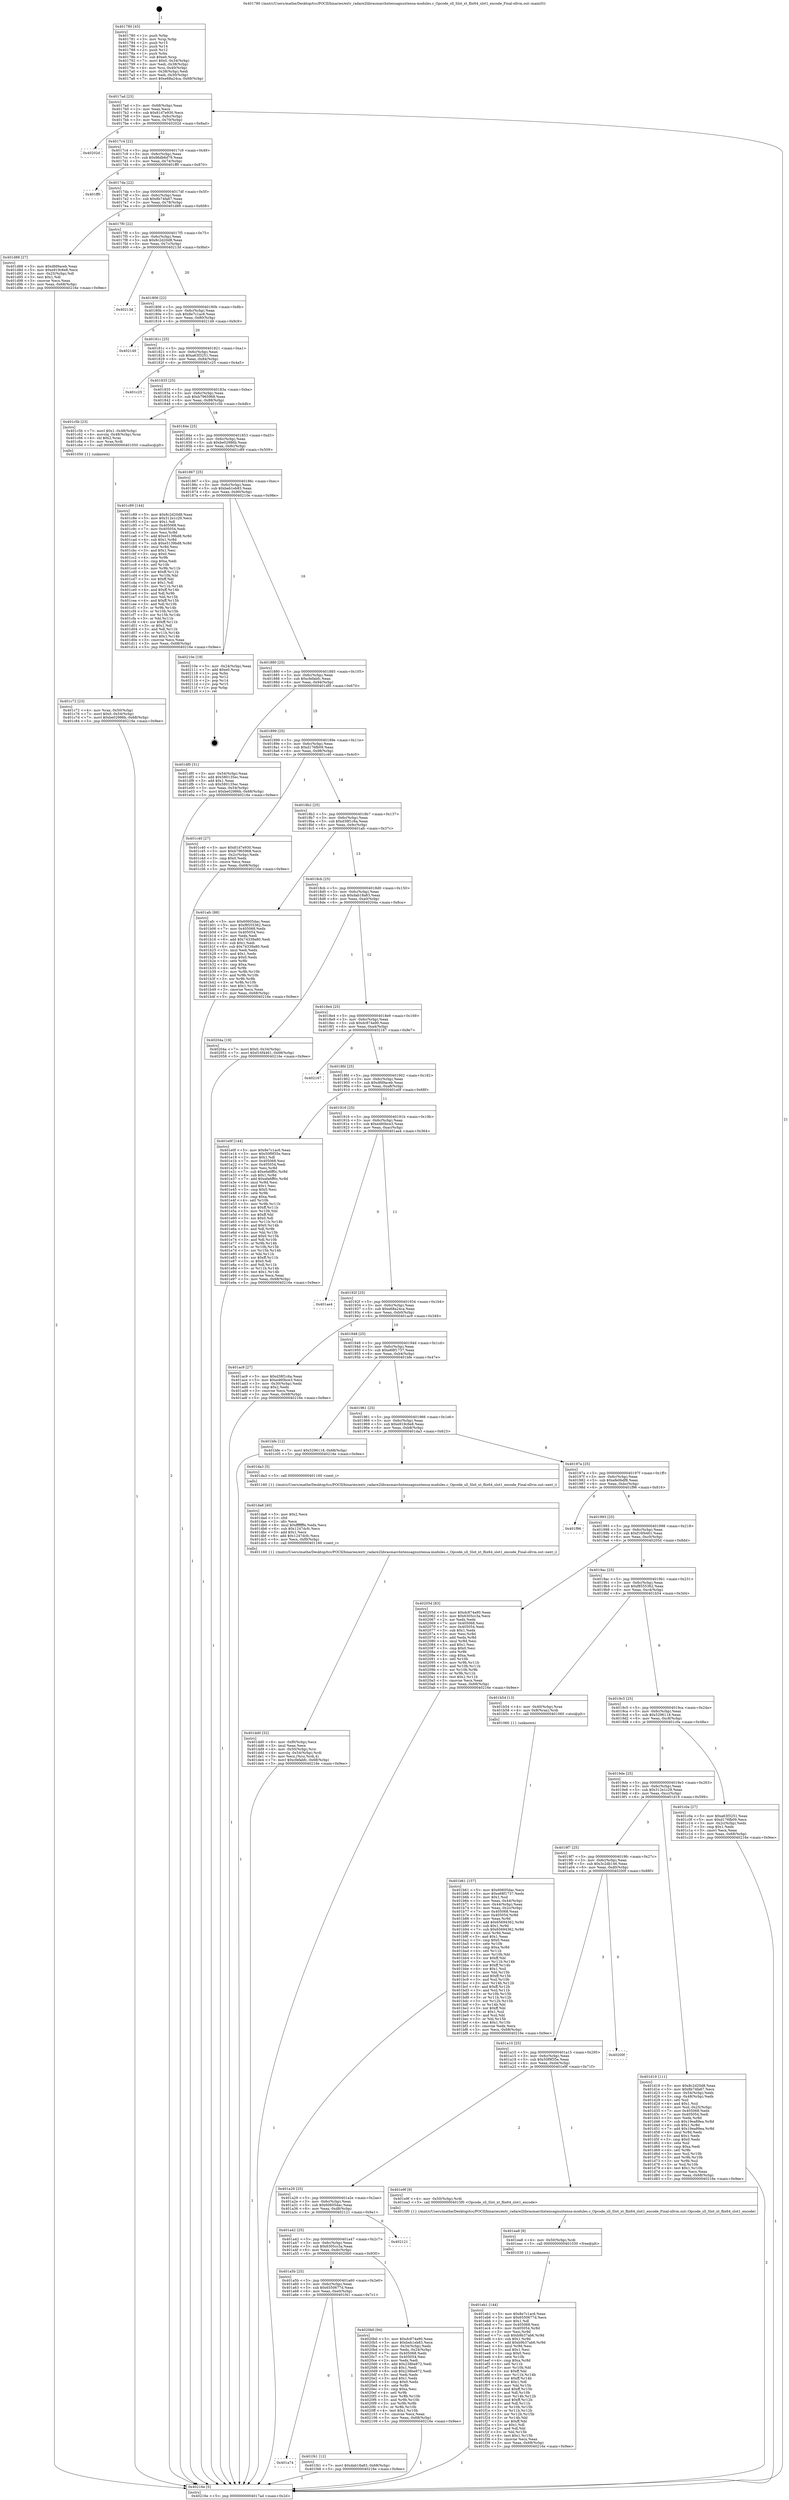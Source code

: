 digraph "0x401780" {
  label = "0x401780 (/mnt/c/Users/mathe/Desktop/tcc/POCII/binaries/extr_radare2librasmarchxtensagnuxtensa-modules.c_Opcode_sll_Slot_xt_flix64_slot1_encode_Final-ollvm.out::main(0))"
  labelloc = "t"
  node[shape=record]

  Entry [label="",width=0.3,height=0.3,shape=circle,fillcolor=black,style=filled]
  "0x4017ad" [label="{
     0x4017ad [23]\l
     | [instrs]\l
     &nbsp;&nbsp;0x4017ad \<+3\>: mov -0x68(%rbp),%eax\l
     &nbsp;&nbsp;0x4017b0 \<+2\>: mov %eax,%ecx\l
     &nbsp;&nbsp;0x4017b2 \<+6\>: sub $0x81d7e930,%ecx\l
     &nbsp;&nbsp;0x4017b8 \<+3\>: mov %eax,-0x6c(%rbp)\l
     &nbsp;&nbsp;0x4017bb \<+3\>: mov %ecx,-0x70(%rbp)\l
     &nbsp;&nbsp;0x4017be \<+6\>: je 000000000040202d \<main+0x8ad\>\l
  }"]
  "0x40202d" [label="{
     0x40202d\l
  }", style=dashed]
  "0x4017c4" [label="{
     0x4017c4 [22]\l
     | [instrs]\l
     &nbsp;&nbsp;0x4017c4 \<+5\>: jmp 00000000004017c9 \<main+0x49\>\l
     &nbsp;&nbsp;0x4017c9 \<+3\>: mov -0x6c(%rbp),%eax\l
     &nbsp;&nbsp;0x4017cc \<+5\>: sub $0x86db6d79,%eax\l
     &nbsp;&nbsp;0x4017d1 \<+3\>: mov %eax,-0x74(%rbp)\l
     &nbsp;&nbsp;0x4017d4 \<+6\>: je 0000000000401ff0 \<main+0x870\>\l
  }"]
  Exit [label="",width=0.3,height=0.3,shape=circle,fillcolor=black,style=filled,peripheries=2]
  "0x401ff0" [label="{
     0x401ff0\l
  }", style=dashed]
  "0x4017da" [label="{
     0x4017da [22]\l
     | [instrs]\l
     &nbsp;&nbsp;0x4017da \<+5\>: jmp 00000000004017df \<main+0x5f\>\l
     &nbsp;&nbsp;0x4017df \<+3\>: mov -0x6c(%rbp),%eax\l
     &nbsp;&nbsp;0x4017e2 \<+5\>: sub $0x8b74fa67,%eax\l
     &nbsp;&nbsp;0x4017e7 \<+3\>: mov %eax,-0x78(%rbp)\l
     &nbsp;&nbsp;0x4017ea \<+6\>: je 0000000000401d88 \<main+0x608\>\l
  }"]
  "0x401a74" [label="{
     0x401a74\l
  }", style=dashed]
  "0x401d88" [label="{
     0x401d88 [27]\l
     | [instrs]\l
     &nbsp;&nbsp;0x401d88 \<+5\>: mov $0xdfd9aceb,%eax\l
     &nbsp;&nbsp;0x401d8d \<+5\>: mov $0xe919c6e8,%ecx\l
     &nbsp;&nbsp;0x401d92 \<+3\>: mov -0x25(%rbp),%dl\l
     &nbsp;&nbsp;0x401d95 \<+3\>: test $0x1,%dl\l
     &nbsp;&nbsp;0x401d98 \<+3\>: cmovne %ecx,%eax\l
     &nbsp;&nbsp;0x401d9b \<+3\>: mov %eax,-0x68(%rbp)\l
     &nbsp;&nbsp;0x401d9e \<+5\>: jmp 000000000040216e \<main+0x9ee\>\l
  }"]
  "0x4017f0" [label="{
     0x4017f0 [22]\l
     | [instrs]\l
     &nbsp;&nbsp;0x4017f0 \<+5\>: jmp 00000000004017f5 \<main+0x75\>\l
     &nbsp;&nbsp;0x4017f5 \<+3\>: mov -0x6c(%rbp),%eax\l
     &nbsp;&nbsp;0x4017f8 \<+5\>: sub $0x8c2d20d8,%eax\l
     &nbsp;&nbsp;0x4017fd \<+3\>: mov %eax,-0x7c(%rbp)\l
     &nbsp;&nbsp;0x401800 \<+6\>: je 000000000040213d \<main+0x9bd\>\l
  }"]
  "0x401f41" [label="{
     0x401f41 [12]\l
     | [instrs]\l
     &nbsp;&nbsp;0x401f41 \<+7\>: movl $0xdab18a83,-0x68(%rbp)\l
     &nbsp;&nbsp;0x401f48 \<+5\>: jmp 000000000040216e \<main+0x9ee\>\l
  }"]
  "0x40213d" [label="{
     0x40213d\l
  }", style=dashed]
  "0x401806" [label="{
     0x401806 [22]\l
     | [instrs]\l
     &nbsp;&nbsp;0x401806 \<+5\>: jmp 000000000040180b \<main+0x8b\>\l
     &nbsp;&nbsp;0x40180b \<+3\>: mov -0x6c(%rbp),%eax\l
     &nbsp;&nbsp;0x40180e \<+5\>: sub $0x8e7c1ac6,%eax\l
     &nbsp;&nbsp;0x401813 \<+3\>: mov %eax,-0x80(%rbp)\l
     &nbsp;&nbsp;0x401816 \<+6\>: je 0000000000402149 \<main+0x9c9\>\l
  }"]
  "0x401a5b" [label="{
     0x401a5b [25]\l
     | [instrs]\l
     &nbsp;&nbsp;0x401a5b \<+5\>: jmp 0000000000401a60 \<main+0x2e0\>\l
     &nbsp;&nbsp;0x401a60 \<+3\>: mov -0x6c(%rbp),%eax\l
     &nbsp;&nbsp;0x401a63 \<+5\>: sub $0x6550677d,%eax\l
     &nbsp;&nbsp;0x401a68 \<+6\>: mov %eax,-0xe0(%rbp)\l
     &nbsp;&nbsp;0x401a6e \<+6\>: je 0000000000401f41 \<main+0x7c1\>\l
  }"]
  "0x402149" [label="{
     0x402149\l
  }", style=dashed]
  "0x40181c" [label="{
     0x40181c [25]\l
     | [instrs]\l
     &nbsp;&nbsp;0x40181c \<+5\>: jmp 0000000000401821 \<main+0xa1\>\l
     &nbsp;&nbsp;0x401821 \<+3\>: mov -0x6c(%rbp),%eax\l
     &nbsp;&nbsp;0x401824 \<+5\>: sub $0xa63f3251,%eax\l
     &nbsp;&nbsp;0x401829 \<+6\>: mov %eax,-0x84(%rbp)\l
     &nbsp;&nbsp;0x40182f \<+6\>: je 0000000000401c25 \<main+0x4a5\>\l
  }"]
  "0x4020b0" [label="{
     0x4020b0 [94]\l
     | [instrs]\l
     &nbsp;&nbsp;0x4020b0 \<+5\>: mov $0xdc874a90,%eax\l
     &nbsp;&nbsp;0x4020b5 \<+5\>: mov $0xbeb1eb83,%ecx\l
     &nbsp;&nbsp;0x4020ba \<+3\>: mov -0x34(%rbp),%edx\l
     &nbsp;&nbsp;0x4020bd \<+3\>: mov %edx,-0x24(%rbp)\l
     &nbsp;&nbsp;0x4020c0 \<+7\>: mov 0x405068,%edx\l
     &nbsp;&nbsp;0x4020c7 \<+7\>: mov 0x405054,%esi\l
     &nbsp;&nbsp;0x4020ce \<+2\>: mov %edx,%edi\l
     &nbsp;&nbsp;0x4020d0 \<+6\>: add $0x238be872,%edi\l
     &nbsp;&nbsp;0x4020d6 \<+3\>: sub $0x1,%edi\l
     &nbsp;&nbsp;0x4020d9 \<+6\>: sub $0x238be872,%edi\l
     &nbsp;&nbsp;0x4020df \<+3\>: imul %edi,%edx\l
     &nbsp;&nbsp;0x4020e2 \<+3\>: and $0x1,%edx\l
     &nbsp;&nbsp;0x4020e5 \<+3\>: cmp $0x0,%edx\l
     &nbsp;&nbsp;0x4020e8 \<+4\>: sete %r8b\l
     &nbsp;&nbsp;0x4020ec \<+3\>: cmp $0xa,%esi\l
     &nbsp;&nbsp;0x4020ef \<+4\>: setl %r9b\l
     &nbsp;&nbsp;0x4020f3 \<+3\>: mov %r8b,%r10b\l
     &nbsp;&nbsp;0x4020f6 \<+3\>: and %r9b,%r10b\l
     &nbsp;&nbsp;0x4020f9 \<+3\>: xor %r9b,%r8b\l
     &nbsp;&nbsp;0x4020fc \<+3\>: or %r8b,%r10b\l
     &nbsp;&nbsp;0x4020ff \<+4\>: test $0x1,%r10b\l
     &nbsp;&nbsp;0x402103 \<+3\>: cmovne %ecx,%eax\l
     &nbsp;&nbsp;0x402106 \<+3\>: mov %eax,-0x68(%rbp)\l
     &nbsp;&nbsp;0x402109 \<+5\>: jmp 000000000040216e \<main+0x9ee\>\l
  }"]
  "0x401c25" [label="{
     0x401c25\l
  }", style=dashed]
  "0x401835" [label="{
     0x401835 [25]\l
     | [instrs]\l
     &nbsp;&nbsp;0x401835 \<+5\>: jmp 000000000040183a \<main+0xba\>\l
     &nbsp;&nbsp;0x40183a \<+3\>: mov -0x6c(%rbp),%eax\l
     &nbsp;&nbsp;0x40183d \<+5\>: sub $0xb7965968,%eax\l
     &nbsp;&nbsp;0x401842 \<+6\>: mov %eax,-0x88(%rbp)\l
     &nbsp;&nbsp;0x401848 \<+6\>: je 0000000000401c5b \<main+0x4db\>\l
  }"]
  "0x401a42" [label="{
     0x401a42 [25]\l
     | [instrs]\l
     &nbsp;&nbsp;0x401a42 \<+5\>: jmp 0000000000401a47 \<main+0x2c7\>\l
     &nbsp;&nbsp;0x401a47 \<+3\>: mov -0x6c(%rbp),%eax\l
     &nbsp;&nbsp;0x401a4a \<+5\>: sub $0x6305cc3a,%eax\l
     &nbsp;&nbsp;0x401a4f \<+6\>: mov %eax,-0xdc(%rbp)\l
     &nbsp;&nbsp;0x401a55 \<+6\>: je 00000000004020b0 \<main+0x930\>\l
  }"]
  "0x401c5b" [label="{
     0x401c5b [23]\l
     | [instrs]\l
     &nbsp;&nbsp;0x401c5b \<+7\>: movl $0x1,-0x48(%rbp)\l
     &nbsp;&nbsp;0x401c62 \<+4\>: movslq -0x48(%rbp),%rax\l
     &nbsp;&nbsp;0x401c66 \<+4\>: shl $0x2,%rax\l
     &nbsp;&nbsp;0x401c6a \<+3\>: mov %rax,%rdi\l
     &nbsp;&nbsp;0x401c6d \<+5\>: call 0000000000401050 \<malloc@plt\>\l
     | [calls]\l
     &nbsp;&nbsp;0x401050 \{1\} (unknown)\l
  }"]
  "0x40184e" [label="{
     0x40184e [25]\l
     | [instrs]\l
     &nbsp;&nbsp;0x40184e \<+5\>: jmp 0000000000401853 \<main+0xd3\>\l
     &nbsp;&nbsp;0x401853 \<+3\>: mov -0x6c(%rbp),%eax\l
     &nbsp;&nbsp;0x401856 \<+5\>: sub $0xbe02986b,%eax\l
     &nbsp;&nbsp;0x40185b \<+6\>: mov %eax,-0x8c(%rbp)\l
     &nbsp;&nbsp;0x401861 \<+6\>: je 0000000000401c89 \<main+0x509\>\l
  }"]
  "0x402121" [label="{
     0x402121\l
  }", style=dashed]
  "0x401c89" [label="{
     0x401c89 [144]\l
     | [instrs]\l
     &nbsp;&nbsp;0x401c89 \<+5\>: mov $0x8c2d20d8,%eax\l
     &nbsp;&nbsp;0x401c8e \<+5\>: mov $0x312e1c29,%ecx\l
     &nbsp;&nbsp;0x401c93 \<+2\>: mov $0x1,%dl\l
     &nbsp;&nbsp;0x401c95 \<+7\>: mov 0x405068,%esi\l
     &nbsp;&nbsp;0x401c9c \<+7\>: mov 0x405054,%edi\l
     &nbsp;&nbsp;0x401ca3 \<+3\>: mov %esi,%r8d\l
     &nbsp;&nbsp;0x401ca6 \<+7\>: add $0xe5139bd8,%r8d\l
     &nbsp;&nbsp;0x401cad \<+4\>: sub $0x1,%r8d\l
     &nbsp;&nbsp;0x401cb1 \<+7\>: sub $0xe5139bd8,%r8d\l
     &nbsp;&nbsp;0x401cb8 \<+4\>: imul %r8d,%esi\l
     &nbsp;&nbsp;0x401cbc \<+3\>: and $0x1,%esi\l
     &nbsp;&nbsp;0x401cbf \<+3\>: cmp $0x0,%esi\l
     &nbsp;&nbsp;0x401cc2 \<+4\>: sete %r9b\l
     &nbsp;&nbsp;0x401cc6 \<+3\>: cmp $0xa,%edi\l
     &nbsp;&nbsp;0x401cc9 \<+4\>: setl %r10b\l
     &nbsp;&nbsp;0x401ccd \<+3\>: mov %r9b,%r11b\l
     &nbsp;&nbsp;0x401cd0 \<+4\>: xor $0xff,%r11b\l
     &nbsp;&nbsp;0x401cd4 \<+3\>: mov %r10b,%bl\l
     &nbsp;&nbsp;0x401cd7 \<+3\>: xor $0xff,%bl\l
     &nbsp;&nbsp;0x401cda \<+3\>: xor $0x1,%dl\l
     &nbsp;&nbsp;0x401cdd \<+3\>: mov %r11b,%r14b\l
     &nbsp;&nbsp;0x401ce0 \<+4\>: and $0xff,%r14b\l
     &nbsp;&nbsp;0x401ce4 \<+3\>: and %dl,%r9b\l
     &nbsp;&nbsp;0x401ce7 \<+3\>: mov %bl,%r15b\l
     &nbsp;&nbsp;0x401cea \<+4\>: and $0xff,%r15b\l
     &nbsp;&nbsp;0x401cee \<+3\>: and %dl,%r10b\l
     &nbsp;&nbsp;0x401cf1 \<+3\>: or %r9b,%r14b\l
     &nbsp;&nbsp;0x401cf4 \<+3\>: or %r10b,%r15b\l
     &nbsp;&nbsp;0x401cf7 \<+3\>: xor %r15b,%r14b\l
     &nbsp;&nbsp;0x401cfa \<+3\>: or %bl,%r11b\l
     &nbsp;&nbsp;0x401cfd \<+4\>: xor $0xff,%r11b\l
     &nbsp;&nbsp;0x401d01 \<+3\>: or $0x1,%dl\l
     &nbsp;&nbsp;0x401d04 \<+3\>: and %dl,%r11b\l
     &nbsp;&nbsp;0x401d07 \<+3\>: or %r11b,%r14b\l
     &nbsp;&nbsp;0x401d0a \<+4\>: test $0x1,%r14b\l
     &nbsp;&nbsp;0x401d0e \<+3\>: cmovne %ecx,%eax\l
     &nbsp;&nbsp;0x401d11 \<+3\>: mov %eax,-0x68(%rbp)\l
     &nbsp;&nbsp;0x401d14 \<+5\>: jmp 000000000040216e \<main+0x9ee\>\l
  }"]
  "0x401867" [label="{
     0x401867 [25]\l
     | [instrs]\l
     &nbsp;&nbsp;0x401867 \<+5\>: jmp 000000000040186c \<main+0xec\>\l
     &nbsp;&nbsp;0x40186c \<+3\>: mov -0x6c(%rbp),%eax\l
     &nbsp;&nbsp;0x40186f \<+5\>: sub $0xbeb1eb83,%eax\l
     &nbsp;&nbsp;0x401874 \<+6\>: mov %eax,-0x90(%rbp)\l
     &nbsp;&nbsp;0x40187a \<+6\>: je 000000000040210e \<main+0x98e\>\l
  }"]
  "0x401eb1" [label="{
     0x401eb1 [144]\l
     | [instrs]\l
     &nbsp;&nbsp;0x401eb1 \<+5\>: mov $0x8e7c1ac6,%eax\l
     &nbsp;&nbsp;0x401eb6 \<+5\>: mov $0x6550677d,%ecx\l
     &nbsp;&nbsp;0x401ebb \<+2\>: mov $0x1,%dl\l
     &nbsp;&nbsp;0x401ebd \<+7\>: mov 0x405068,%esi\l
     &nbsp;&nbsp;0x401ec4 \<+8\>: mov 0x405054,%r8d\l
     &nbsp;&nbsp;0x401ecc \<+3\>: mov %esi,%r9d\l
     &nbsp;&nbsp;0x401ecf \<+7\>: sub $0xb9b37ab6,%r9d\l
     &nbsp;&nbsp;0x401ed6 \<+4\>: sub $0x1,%r9d\l
     &nbsp;&nbsp;0x401eda \<+7\>: add $0xb9b37ab6,%r9d\l
     &nbsp;&nbsp;0x401ee1 \<+4\>: imul %r9d,%esi\l
     &nbsp;&nbsp;0x401ee5 \<+3\>: and $0x1,%esi\l
     &nbsp;&nbsp;0x401ee8 \<+3\>: cmp $0x0,%esi\l
     &nbsp;&nbsp;0x401eeb \<+4\>: sete %r10b\l
     &nbsp;&nbsp;0x401eef \<+4\>: cmp $0xa,%r8d\l
     &nbsp;&nbsp;0x401ef3 \<+4\>: setl %r11b\l
     &nbsp;&nbsp;0x401ef7 \<+3\>: mov %r10b,%bl\l
     &nbsp;&nbsp;0x401efa \<+3\>: xor $0xff,%bl\l
     &nbsp;&nbsp;0x401efd \<+3\>: mov %r11b,%r14b\l
     &nbsp;&nbsp;0x401f00 \<+4\>: xor $0xff,%r14b\l
     &nbsp;&nbsp;0x401f04 \<+3\>: xor $0x1,%dl\l
     &nbsp;&nbsp;0x401f07 \<+3\>: mov %bl,%r15b\l
     &nbsp;&nbsp;0x401f0a \<+4\>: and $0xff,%r15b\l
     &nbsp;&nbsp;0x401f0e \<+3\>: and %dl,%r10b\l
     &nbsp;&nbsp;0x401f11 \<+3\>: mov %r14b,%r12b\l
     &nbsp;&nbsp;0x401f14 \<+4\>: and $0xff,%r12b\l
     &nbsp;&nbsp;0x401f18 \<+3\>: and %dl,%r11b\l
     &nbsp;&nbsp;0x401f1b \<+3\>: or %r10b,%r15b\l
     &nbsp;&nbsp;0x401f1e \<+3\>: or %r11b,%r12b\l
     &nbsp;&nbsp;0x401f21 \<+3\>: xor %r12b,%r15b\l
     &nbsp;&nbsp;0x401f24 \<+3\>: or %r14b,%bl\l
     &nbsp;&nbsp;0x401f27 \<+3\>: xor $0xff,%bl\l
     &nbsp;&nbsp;0x401f2a \<+3\>: or $0x1,%dl\l
     &nbsp;&nbsp;0x401f2d \<+2\>: and %dl,%bl\l
     &nbsp;&nbsp;0x401f2f \<+3\>: or %bl,%r15b\l
     &nbsp;&nbsp;0x401f32 \<+4\>: test $0x1,%r15b\l
     &nbsp;&nbsp;0x401f36 \<+3\>: cmovne %ecx,%eax\l
     &nbsp;&nbsp;0x401f39 \<+3\>: mov %eax,-0x68(%rbp)\l
     &nbsp;&nbsp;0x401f3c \<+5\>: jmp 000000000040216e \<main+0x9ee\>\l
  }"]
  "0x40210e" [label="{
     0x40210e [19]\l
     | [instrs]\l
     &nbsp;&nbsp;0x40210e \<+3\>: mov -0x24(%rbp),%eax\l
     &nbsp;&nbsp;0x402111 \<+7\>: add $0xe0,%rsp\l
     &nbsp;&nbsp;0x402118 \<+1\>: pop %rbx\l
     &nbsp;&nbsp;0x402119 \<+2\>: pop %r12\l
     &nbsp;&nbsp;0x40211b \<+2\>: pop %r14\l
     &nbsp;&nbsp;0x40211d \<+2\>: pop %r15\l
     &nbsp;&nbsp;0x40211f \<+1\>: pop %rbp\l
     &nbsp;&nbsp;0x402120 \<+1\>: ret\l
  }"]
  "0x401880" [label="{
     0x401880 [25]\l
     | [instrs]\l
     &nbsp;&nbsp;0x401880 \<+5\>: jmp 0000000000401885 \<main+0x105\>\l
     &nbsp;&nbsp;0x401885 \<+3\>: mov -0x6c(%rbp),%eax\l
     &nbsp;&nbsp;0x401888 \<+5\>: sub $0xcfefabfc,%eax\l
     &nbsp;&nbsp;0x40188d \<+6\>: mov %eax,-0x94(%rbp)\l
     &nbsp;&nbsp;0x401893 \<+6\>: je 0000000000401df0 \<main+0x670\>\l
  }"]
  "0x401ea8" [label="{
     0x401ea8 [9]\l
     | [instrs]\l
     &nbsp;&nbsp;0x401ea8 \<+4\>: mov -0x50(%rbp),%rdi\l
     &nbsp;&nbsp;0x401eac \<+5\>: call 0000000000401030 \<free@plt\>\l
     | [calls]\l
     &nbsp;&nbsp;0x401030 \{1\} (unknown)\l
  }"]
  "0x401df0" [label="{
     0x401df0 [31]\l
     | [instrs]\l
     &nbsp;&nbsp;0x401df0 \<+3\>: mov -0x54(%rbp),%eax\l
     &nbsp;&nbsp;0x401df3 \<+5\>: add $0x580135ec,%eax\l
     &nbsp;&nbsp;0x401df8 \<+3\>: add $0x1,%eax\l
     &nbsp;&nbsp;0x401dfb \<+5\>: sub $0x580135ec,%eax\l
     &nbsp;&nbsp;0x401e00 \<+3\>: mov %eax,-0x54(%rbp)\l
     &nbsp;&nbsp;0x401e03 \<+7\>: movl $0xbe02986b,-0x68(%rbp)\l
     &nbsp;&nbsp;0x401e0a \<+5\>: jmp 000000000040216e \<main+0x9ee\>\l
  }"]
  "0x401899" [label="{
     0x401899 [25]\l
     | [instrs]\l
     &nbsp;&nbsp;0x401899 \<+5\>: jmp 000000000040189e \<main+0x11e\>\l
     &nbsp;&nbsp;0x40189e \<+3\>: mov -0x6c(%rbp),%eax\l
     &nbsp;&nbsp;0x4018a1 \<+5\>: sub $0xd176fb09,%eax\l
     &nbsp;&nbsp;0x4018a6 \<+6\>: mov %eax,-0x98(%rbp)\l
     &nbsp;&nbsp;0x4018ac \<+6\>: je 0000000000401c40 \<main+0x4c0\>\l
  }"]
  "0x401a29" [label="{
     0x401a29 [25]\l
     | [instrs]\l
     &nbsp;&nbsp;0x401a29 \<+5\>: jmp 0000000000401a2e \<main+0x2ae\>\l
     &nbsp;&nbsp;0x401a2e \<+3\>: mov -0x6c(%rbp),%eax\l
     &nbsp;&nbsp;0x401a31 \<+5\>: sub $0x60605dac,%eax\l
     &nbsp;&nbsp;0x401a36 \<+6\>: mov %eax,-0xd8(%rbp)\l
     &nbsp;&nbsp;0x401a3c \<+6\>: je 0000000000402121 \<main+0x9a1\>\l
  }"]
  "0x401c40" [label="{
     0x401c40 [27]\l
     | [instrs]\l
     &nbsp;&nbsp;0x401c40 \<+5\>: mov $0x81d7e930,%eax\l
     &nbsp;&nbsp;0x401c45 \<+5\>: mov $0xb7965968,%ecx\l
     &nbsp;&nbsp;0x401c4a \<+3\>: mov -0x2c(%rbp),%edx\l
     &nbsp;&nbsp;0x401c4d \<+3\>: cmp $0x0,%edx\l
     &nbsp;&nbsp;0x401c50 \<+3\>: cmove %ecx,%eax\l
     &nbsp;&nbsp;0x401c53 \<+3\>: mov %eax,-0x68(%rbp)\l
     &nbsp;&nbsp;0x401c56 \<+5\>: jmp 000000000040216e \<main+0x9ee\>\l
  }"]
  "0x4018b2" [label="{
     0x4018b2 [25]\l
     | [instrs]\l
     &nbsp;&nbsp;0x4018b2 \<+5\>: jmp 00000000004018b7 \<main+0x137\>\l
     &nbsp;&nbsp;0x4018b7 \<+3\>: mov -0x6c(%rbp),%eax\l
     &nbsp;&nbsp;0x4018ba \<+5\>: sub $0xd38f1c6a,%eax\l
     &nbsp;&nbsp;0x4018bf \<+6\>: mov %eax,-0x9c(%rbp)\l
     &nbsp;&nbsp;0x4018c5 \<+6\>: je 0000000000401afc \<main+0x37c\>\l
  }"]
  "0x401e9f" [label="{
     0x401e9f [9]\l
     | [instrs]\l
     &nbsp;&nbsp;0x401e9f \<+4\>: mov -0x50(%rbp),%rdi\l
     &nbsp;&nbsp;0x401ea3 \<+5\>: call 00000000004015f0 \<Opcode_sll_Slot_xt_flix64_slot1_encode\>\l
     | [calls]\l
     &nbsp;&nbsp;0x4015f0 \{1\} (/mnt/c/Users/mathe/Desktop/tcc/POCII/binaries/extr_radare2librasmarchxtensagnuxtensa-modules.c_Opcode_sll_Slot_xt_flix64_slot1_encode_Final-ollvm.out::Opcode_sll_Slot_xt_flix64_slot1_encode)\l
  }"]
  "0x401afc" [label="{
     0x401afc [88]\l
     | [instrs]\l
     &nbsp;&nbsp;0x401afc \<+5\>: mov $0x60605dac,%eax\l
     &nbsp;&nbsp;0x401b01 \<+5\>: mov $0xf8555362,%ecx\l
     &nbsp;&nbsp;0x401b06 \<+7\>: mov 0x405068,%edx\l
     &nbsp;&nbsp;0x401b0d \<+7\>: mov 0x405054,%esi\l
     &nbsp;&nbsp;0x401b14 \<+2\>: mov %edx,%edi\l
     &nbsp;&nbsp;0x401b16 \<+6\>: add $0x74339a80,%edi\l
     &nbsp;&nbsp;0x401b1c \<+3\>: sub $0x1,%edi\l
     &nbsp;&nbsp;0x401b1f \<+6\>: sub $0x74339a80,%edi\l
     &nbsp;&nbsp;0x401b25 \<+3\>: imul %edi,%edx\l
     &nbsp;&nbsp;0x401b28 \<+3\>: and $0x1,%edx\l
     &nbsp;&nbsp;0x401b2b \<+3\>: cmp $0x0,%edx\l
     &nbsp;&nbsp;0x401b2e \<+4\>: sete %r8b\l
     &nbsp;&nbsp;0x401b32 \<+3\>: cmp $0xa,%esi\l
     &nbsp;&nbsp;0x401b35 \<+4\>: setl %r9b\l
     &nbsp;&nbsp;0x401b39 \<+3\>: mov %r8b,%r10b\l
     &nbsp;&nbsp;0x401b3c \<+3\>: and %r9b,%r10b\l
     &nbsp;&nbsp;0x401b3f \<+3\>: xor %r9b,%r8b\l
     &nbsp;&nbsp;0x401b42 \<+3\>: or %r8b,%r10b\l
     &nbsp;&nbsp;0x401b45 \<+4\>: test $0x1,%r10b\l
     &nbsp;&nbsp;0x401b49 \<+3\>: cmovne %ecx,%eax\l
     &nbsp;&nbsp;0x401b4c \<+3\>: mov %eax,-0x68(%rbp)\l
     &nbsp;&nbsp;0x401b4f \<+5\>: jmp 000000000040216e \<main+0x9ee\>\l
  }"]
  "0x4018cb" [label="{
     0x4018cb [25]\l
     | [instrs]\l
     &nbsp;&nbsp;0x4018cb \<+5\>: jmp 00000000004018d0 \<main+0x150\>\l
     &nbsp;&nbsp;0x4018d0 \<+3\>: mov -0x6c(%rbp),%eax\l
     &nbsp;&nbsp;0x4018d3 \<+5\>: sub $0xdab18a83,%eax\l
     &nbsp;&nbsp;0x4018d8 \<+6\>: mov %eax,-0xa0(%rbp)\l
     &nbsp;&nbsp;0x4018de \<+6\>: je 000000000040204a \<main+0x8ca\>\l
  }"]
  "0x401a10" [label="{
     0x401a10 [25]\l
     | [instrs]\l
     &nbsp;&nbsp;0x401a10 \<+5\>: jmp 0000000000401a15 \<main+0x295\>\l
     &nbsp;&nbsp;0x401a15 \<+3\>: mov -0x6c(%rbp),%eax\l
     &nbsp;&nbsp;0x401a18 \<+5\>: sub $0x50f9f35e,%eax\l
     &nbsp;&nbsp;0x401a1d \<+6\>: mov %eax,-0xd4(%rbp)\l
     &nbsp;&nbsp;0x401a23 \<+6\>: je 0000000000401e9f \<main+0x71f\>\l
  }"]
  "0x40204a" [label="{
     0x40204a [19]\l
     | [instrs]\l
     &nbsp;&nbsp;0x40204a \<+7\>: movl $0x0,-0x34(%rbp)\l
     &nbsp;&nbsp;0x402051 \<+7\>: movl $0xf16f4461,-0x68(%rbp)\l
     &nbsp;&nbsp;0x402058 \<+5\>: jmp 000000000040216e \<main+0x9ee\>\l
  }"]
  "0x4018e4" [label="{
     0x4018e4 [25]\l
     | [instrs]\l
     &nbsp;&nbsp;0x4018e4 \<+5\>: jmp 00000000004018e9 \<main+0x169\>\l
     &nbsp;&nbsp;0x4018e9 \<+3\>: mov -0x6c(%rbp),%eax\l
     &nbsp;&nbsp;0x4018ec \<+5\>: sub $0xdc874a90,%eax\l
     &nbsp;&nbsp;0x4018f1 \<+6\>: mov %eax,-0xa4(%rbp)\l
     &nbsp;&nbsp;0x4018f7 \<+6\>: je 0000000000402167 \<main+0x9e7\>\l
  }"]
  "0x40200f" [label="{
     0x40200f\l
  }", style=dashed]
  "0x402167" [label="{
     0x402167\l
  }", style=dashed]
  "0x4018fd" [label="{
     0x4018fd [25]\l
     | [instrs]\l
     &nbsp;&nbsp;0x4018fd \<+5\>: jmp 0000000000401902 \<main+0x182\>\l
     &nbsp;&nbsp;0x401902 \<+3\>: mov -0x6c(%rbp),%eax\l
     &nbsp;&nbsp;0x401905 \<+5\>: sub $0xdfd9aceb,%eax\l
     &nbsp;&nbsp;0x40190a \<+6\>: mov %eax,-0xa8(%rbp)\l
     &nbsp;&nbsp;0x401910 \<+6\>: je 0000000000401e0f \<main+0x68f\>\l
  }"]
  "0x401dd0" [label="{
     0x401dd0 [32]\l
     | [instrs]\l
     &nbsp;&nbsp;0x401dd0 \<+6\>: mov -0xf0(%rbp),%ecx\l
     &nbsp;&nbsp;0x401dd6 \<+3\>: imul %eax,%ecx\l
     &nbsp;&nbsp;0x401dd9 \<+4\>: mov -0x50(%rbp),%rsi\l
     &nbsp;&nbsp;0x401ddd \<+4\>: movslq -0x54(%rbp),%rdi\l
     &nbsp;&nbsp;0x401de1 \<+3\>: mov %ecx,(%rsi,%rdi,4)\l
     &nbsp;&nbsp;0x401de4 \<+7\>: movl $0xcfefabfc,-0x68(%rbp)\l
     &nbsp;&nbsp;0x401deb \<+5\>: jmp 000000000040216e \<main+0x9ee\>\l
  }"]
  "0x401e0f" [label="{
     0x401e0f [144]\l
     | [instrs]\l
     &nbsp;&nbsp;0x401e0f \<+5\>: mov $0x8e7c1ac6,%eax\l
     &nbsp;&nbsp;0x401e14 \<+5\>: mov $0x50f9f35e,%ecx\l
     &nbsp;&nbsp;0x401e19 \<+2\>: mov $0x1,%dl\l
     &nbsp;&nbsp;0x401e1b \<+7\>: mov 0x405068,%esi\l
     &nbsp;&nbsp;0x401e22 \<+7\>: mov 0x405054,%edi\l
     &nbsp;&nbsp;0x401e29 \<+3\>: mov %esi,%r8d\l
     &nbsp;&nbsp;0x401e2c \<+7\>: sub $0xefa6ff0c,%r8d\l
     &nbsp;&nbsp;0x401e33 \<+4\>: sub $0x1,%r8d\l
     &nbsp;&nbsp;0x401e37 \<+7\>: add $0xefa6ff0c,%r8d\l
     &nbsp;&nbsp;0x401e3e \<+4\>: imul %r8d,%esi\l
     &nbsp;&nbsp;0x401e42 \<+3\>: and $0x1,%esi\l
     &nbsp;&nbsp;0x401e45 \<+3\>: cmp $0x0,%esi\l
     &nbsp;&nbsp;0x401e48 \<+4\>: sete %r9b\l
     &nbsp;&nbsp;0x401e4c \<+3\>: cmp $0xa,%edi\l
     &nbsp;&nbsp;0x401e4f \<+4\>: setl %r10b\l
     &nbsp;&nbsp;0x401e53 \<+3\>: mov %r9b,%r11b\l
     &nbsp;&nbsp;0x401e56 \<+4\>: xor $0xff,%r11b\l
     &nbsp;&nbsp;0x401e5a \<+3\>: mov %r10b,%bl\l
     &nbsp;&nbsp;0x401e5d \<+3\>: xor $0xff,%bl\l
     &nbsp;&nbsp;0x401e60 \<+3\>: xor $0x0,%dl\l
     &nbsp;&nbsp;0x401e63 \<+3\>: mov %r11b,%r14b\l
     &nbsp;&nbsp;0x401e66 \<+4\>: and $0x0,%r14b\l
     &nbsp;&nbsp;0x401e6a \<+3\>: and %dl,%r9b\l
     &nbsp;&nbsp;0x401e6d \<+3\>: mov %bl,%r15b\l
     &nbsp;&nbsp;0x401e70 \<+4\>: and $0x0,%r15b\l
     &nbsp;&nbsp;0x401e74 \<+3\>: and %dl,%r10b\l
     &nbsp;&nbsp;0x401e77 \<+3\>: or %r9b,%r14b\l
     &nbsp;&nbsp;0x401e7a \<+3\>: or %r10b,%r15b\l
     &nbsp;&nbsp;0x401e7d \<+3\>: xor %r15b,%r14b\l
     &nbsp;&nbsp;0x401e80 \<+3\>: or %bl,%r11b\l
     &nbsp;&nbsp;0x401e83 \<+4\>: xor $0xff,%r11b\l
     &nbsp;&nbsp;0x401e87 \<+3\>: or $0x0,%dl\l
     &nbsp;&nbsp;0x401e8a \<+3\>: and %dl,%r11b\l
     &nbsp;&nbsp;0x401e8d \<+3\>: or %r11b,%r14b\l
     &nbsp;&nbsp;0x401e90 \<+4\>: test $0x1,%r14b\l
     &nbsp;&nbsp;0x401e94 \<+3\>: cmovne %ecx,%eax\l
     &nbsp;&nbsp;0x401e97 \<+3\>: mov %eax,-0x68(%rbp)\l
     &nbsp;&nbsp;0x401e9a \<+5\>: jmp 000000000040216e \<main+0x9ee\>\l
  }"]
  "0x401916" [label="{
     0x401916 [25]\l
     | [instrs]\l
     &nbsp;&nbsp;0x401916 \<+5\>: jmp 000000000040191b \<main+0x19b\>\l
     &nbsp;&nbsp;0x40191b \<+3\>: mov -0x6c(%rbp),%eax\l
     &nbsp;&nbsp;0x40191e \<+5\>: sub $0xe460bce3,%eax\l
     &nbsp;&nbsp;0x401923 \<+6\>: mov %eax,-0xac(%rbp)\l
     &nbsp;&nbsp;0x401929 \<+6\>: je 0000000000401ae4 \<main+0x364\>\l
  }"]
  "0x401da8" [label="{
     0x401da8 [40]\l
     | [instrs]\l
     &nbsp;&nbsp;0x401da8 \<+5\>: mov $0x2,%ecx\l
     &nbsp;&nbsp;0x401dad \<+1\>: cltd\l
     &nbsp;&nbsp;0x401dae \<+2\>: idiv %ecx\l
     &nbsp;&nbsp;0x401db0 \<+6\>: imul $0xfffffffe,%edx,%ecx\l
     &nbsp;&nbsp;0x401db6 \<+6\>: sub $0x1247dcfc,%ecx\l
     &nbsp;&nbsp;0x401dbc \<+3\>: add $0x1,%ecx\l
     &nbsp;&nbsp;0x401dbf \<+6\>: add $0x1247dcfc,%ecx\l
     &nbsp;&nbsp;0x401dc5 \<+6\>: mov %ecx,-0xf0(%rbp)\l
     &nbsp;&nbsp;0x401dcb \<+5\>: call 0000000000401160 \<next_i\>\l
     | [calls]\l
     &nbsp;&nbsp;0x401160 \{1\} (/mnt/c/Users/mathe/Desktop/tcc/POCII/binaries/extr_radare2librasmarchxtensagnuxtensa-modules.c_Opcode_sll_Slot_xt_flix64_slot1_encode_Final-ollvm.out::next_i)\l
  }"]
  "0x401ae4" [label="{
     0x401ae4\l
  }", style=dashed]
  "0x40192f" [label="{
     0x40192f [25]\l
     | [instrs]\l
     &nbsp;&nbsp;0x40192f \<+5\>: jmp 0000000000401934 \<main+0x1b4\>\l
     &nbsp;&nbsp;0x401934 \<+3\>: mov -0x6c(%rbp),%eax\l
     &nbsp;&nbsp;0x401937 \<+5\>: sub $0xe68a24ca,%eax\l
     &nbsp;&nbsp;0x40193c \<+6\>: mov %eax,-0xb0(%rbp)\l
     &nbsp;&nbsp;0x401942 \<+6\>: je 0000000000401ac9 \<main+0x349\>\l
  }"]
  "0x4019f7" [label="{
     0x4019f7 [25]\l
     | [instrs]\l
     &nbsp;&nbsp;0x4019f7 \<+5\>: jmp 00000000004019fc \<main+0x27c\>\l
     &nbsp;&nbsp;0x4019fc \<+3\>: mov -0x6c(%rbp),%eax\l
     &nbsp;&nbsp;0x4019ff \<+5\>: sub $0x3c2db146,%eax\l
     &nbsp;&nbsp;0x401a04 \<+6\>: mov %eax,-0xd0(%rbp)\l
     &nbsp;&nbsp;0x401a0a \<+6\>: je 000000000040200f \<main+0x88f\>\l
  }"]
  "0x401ac9" [label="{
     0x401ac9 [27]\l
     | [instrs]\l
     &nbsp;&nbsp;0x401ac9 \<+5\>: mov $0xd38f1c6a,%eax\l
     &nbsp;&nbsp;0x401ace \<+5\>: mov $0xe460bce3,%ecx\l
     &nbsp;&nbsp;0x401ad3 \<+3\>: mov -0x30(%rbp),%edx\l
     &nbsp;&nbsp;0x401ad6 \<+3\>: cmp $0x2,%edx\l
     &nbsp;&nbsp;0x401ad9 \<+3\>: cmovne %ecx,%eax\l
     &nbsp;&nbsp;0x401adc \<+3\>: mov %eax,-0x68(%rbp)\l
     &nbsp;&nbsp;0x401adf \<+5\>: jmp 000000000040216e \<main+0x9ee\>\l
  }"]
  "0x401948" [label="{
     0x401948 [25]\l
     | [instrs]\l
     &nbsp;&nbsp;0x401948 \<+5\>: jmp 000000000040194d \<main+0x1cd\>\l
     &nbsp;&nbsp;0x40194d \<+3\>: mov -0x6c(%rbp),%eax\l
     &nbsp;&nbsp;0x401950 \<+5\>: sub $0xe68f1737,%eax\l
     &nbsp;&nbsp;0x401955 \<+6\>: mov %eax,-0xb4(%rbp)\l
     &nbsp;&nbsp;0x40195b \<+6\>: je 0000000000401bfe \<main+0x47e\>\l
  }"]
  "0x40216e" [label="{
     0x40216e [5]\l
     | [instrs]\l
     &nbsp;&nbsp;0x40216e \<+5\>: jmp 00000000004017ad \<main+0x2d\>\l
  }"]
  "0x401780" [label="{
     0x401780 [45]\l
     | [instrs]\l
     &nbsp;&nbsp;0x401780 \<+1\>: push %rbp\l
     &nbsp;&nbsp;0x401781 \<+3\>: mov %rsp,%rbp\l
     &nbsp;&nbsp;0x401784 \<+2\>: push %r15\l
     &nbsp;&nbsp;0x401786 \<+2\>: push %r14\l
     &nbsp;&nbsp;0x401788 \<+2\>: push %r12\l
     &nbsp;&nbsp;0x40178a \<+1\>: push %rbx\l
     &nbsp;&nbsp;0x40178b \<+7\>: sub $0xe0,%rsp\l
     &nbsp;&nbsp;0x401792 \<+7\>: movl $0x0,-0x34(%rbp)\l
     &nbsp;&nbsp;0x401799 \<+3\>: mov %edi,-0x38(%rbp)\l
     &nbsp;&nbsp;0x40179c \<+4\>: mov %rsi,-0x40(%rbp)\l
     &nbsp;&nbsp;0x4017a0 \<+3\>: mov -0x38(%rbp),%edi\l
     &nbsp;&nbsp;0x4017a3 \<+3\>: mov %edi,-0x30(%rbp)\l
     &nbsp;&nbsp;0x4017a6 \<+7\>: movl $0xe68a24ca,-0x68(%rbp)\l
  }"]
  "0x401d19" [label="{
     0x401d19 [111]\l
     | [instrs]\l
     &nbsp;&nbsp;0x401d19 \<+5\>: mov $0x8c2d20d8,%eax\l
     &nbsp;&nbsp;0x401d1e \<+5\>: mov $0x8b74fa67,%ecx\l
     &nbsp;&nbsp;0x401d23 \<+3\>: mov -0x54(%rbp),%edx\l
     &nbsp;&nbsp;0x401d26 \<+3\>: cmp -0x48(%rbp),%edx\l
     &nbsp;&nbsp;0x401d29 \<+4\>: setl %sil\l
     &nbsp;&nbsp;0x401d2d \<+4\>: and $0x1,%sil\l
     &nbsp;&nbsp;0x401d31 \<+4\>: mov %sil,-0x25(%rbp)\l
     &nbsp;&nbsp;0x401d35 \<+7\>: mov 0x405068,%edx\l
     &nbsp;&nbsp;0x401d3c \<+7\>: mov 0x405054,%edi\l
     &nbsp;&nbsp;0x401d43 \<+3\>: mov %edx,%r8d\l
     &nbsp;&nbsp;0x401d46 \<+7\>: sub $0x19ea89ea,%r8d\l
     &nbsp;&nbsp;0x401d4d \<+4\>: sub $0x1,%r8d\l
     &nbsp;&nbsp;0x401d51 \<+7\>: add $0x19ea89ea,%r8d\l
     &nbsp;&nbsp;0x401d58 \<+4\>: imul %r8d,%edx\l
     &nbsp;&nbsp;0x401d5c \<+3\>: and $0x1,%edx\l
     &nbsp;&nbsp;0x401d5f \<+3\>: cmp $0x0,%edx\l
     &nbsp;&nbsp;0x401d62 \<+4\>: sete %sil\l
     &nbsp;&nbsp;0x401d66 \<+3\>: cmp $0xa,%edi\l
     &nbsp;&nbsp;0x401d69 \<+4\>: setl %r9b\l
     &nbsp;&nbsp;0x401d6d \<+3\>: mov %sil,%r10b\l
     &nbsp;&nbsp;0x401d70 \<+3\>: and %r9b,%r10b\l
     &nbsp;&nbsp;0x401d73 \<+3\>: xor %r9b,%sil\l
     &nbsp;&nbsp;0x401d76 \<+3\>: or %sil,%r10b\l
     &nbsp;&nbsp;0x401d79 \<+4\>: test $0x1,%r10b\l
     &nbsp;&nbsp;0x401d7d \<+3\>: cmovne %ecx,%eax\l
     &nbsp;&nbsp;0x401d80 \<+3\>: mov %eax,-0x68(%rbp)\l
     &nbsp;&nbsp;0x401d83 \<+5\>: jmp 000000000040216e \<main+0x9ee\>\l
  }"]
  "0x401bfe" [label="{
     0x401bfe [12]\l
     | [instrs]\l
     &nbsp;&nbsp;0x401bfe \<+7\>: movl $0x5296118,-0x68(%rbp)\l
     &nbsp;&nbsp;0x401c05 \<+5\>: jmp 000000000040216e \<main+0x9ee\>\l
  }"]
  "0x401961" [label="{
     0x401961 [25]\l
     | [instrs]\l
     &nbsp;&nbsp;0x401961 \<+5\>: jmp 0000000000401966 \<main+0x1e6\>\l
     &nbsp;&nbsp;0x401966 \<+3\>: mov -0x6c(%rbp),%eax\l
     &nbsp;&nbsp;0x401969 \<+5\>: sub $0xe919c6e8,%eax\l
     &nbsp;&nbsp;0x40196e \<+6\>: mov %eax,-0xb8(%rbp)\l
     &nbsp;&nbsp;0x401974 \<+6\>: je 0000000000401da3 \<main+0x623\>\l
  }"]
  "0x401c72" [label="{
     0x401c72 [23]\l
     | [instrs]\l
     &nbsp;&nbsp;0x401c72 \<+4\>: mov %rax,-0x50(%rbp)\l
     &nbsp;&nbsp;0x401c76 \<+7\>: movl $0x0,-0x54(%rbp)\l
     &nbsp;&nbsp;0x401c7d \<+7\>: movl $0xbe02986b,-0x68(%rbp)\l
     &nbsp;&nbsp;0x401c84 \<+5\>: jmp 000000000040216e \<main+0x9ee\>\l
  }"]
  "0x401da3" [label="{
     0x401da3 [5]\l
     | [instrs]\l
     &nbsp;&nbsp;0x401da3 \<+5\>: call 0000000000401160 \<next_i\>\l
     | [calls]\l
     &nbsp;&nbsp;0x401160 \{1\} (/mnt/c/Users/mathe/Desktop/tcc/POCII/binaries/extr_radare2librasmarchxtensagnuxtensa-modules.c_Opcode_sll_Slot_xt_flix64_slot1_encode_Final-ollvm.out::next_i)\l
  }"]
  "0x40197a" [label="{
     0x40197a [25]\l
     | [instrs]\l
     &nbsp;&nbsp;0x40197a \<+5\>: jmp 000000000040197f \<main+0x1ff\>\l
     &nbsp;&nbsp;0x40197f \<+3\>: mov -0x6c(%rbp),%eax\l
     &nbsp;&nbsp;0x401982 \<+5\>: sub $0xefe0bdf8,%eax\l
     &nbsp;&nbsp;0x401987 \<+6\>: mov %eax,-0xbc(%rbp)\l
     &nbsp;&nbsp;0x40198d \<+6\>: je 0000000000401f96 \<main+0x816\>\l
  }"]
  "0x4019de" [label="{
     0x4019de [25]\l
     | [instrs]\l
     &nbsp;&nbsp;0x4019de \<+5\>: jmp 00000000004019e3 \<main+0x263\>\l
     &nbsp;&nbsp;0x4019e3 \<+3\>: mov -0x6c(%rbp),%eax\l
     &nbsp;&nbsp;0x4019e6 \<+5\>: sub $0x312e1c29,%eax\l
     &nbsp;&nbsp;0x4019eb \<+6\>: mov %eax,-0xcc(%rbp)\l
     &nbsp;&nbsp;0x4019f1 \<+6\>: je 0000000000401d19 \<main+0x599\>\l
  }"]
  "0x401f96" [label="{
     0x401f96\l
  }", style=dashed]
  "0x401993" [label="{
     0x401993 [25]\l
     | [instrs]\l
     &nbsp;&nbsp;0x401993 \<+5\>: jmp 0000000000401998 \<main+0x218\>\l
     &nbsp;&nbsp;0x401998 \<+3\>: mov -0x6c(%rbp),%eax\l
     &nbsp;&nbsp;0x40199b \<+5\>: sub $0xf16f4461,%eax\l
     &nbsp;&nbsp;0x4019a0 \<+6\>: mov %eax,-0xc0(%rbp)\l
     &nbsp;&nbsp;0x4019a6 \<+6\>: je 000000000040205d \<main+0x8dd\>\l
  }"]
  "0x401c0a" [label="{
     0x401c0a [27]\l
     | [instrs]\l
     &nbsp;&nbsp;0x401c0a \<+5\>: mov $0xa63f3251,%eax\l
     &nbsp;&nbsp;0x401c0f \<+5\>: mov $0xd176fb09,%ecx\l
     &nbsp;&nbsp;0x401c14 \<+3\>: mov -0x2c(%rbp),%edx\l
     &nbsp;&nbsp;0x401c17 \<+3\>: cmp $0x1,%edx\l
     &nbsp;&nbsp;0x401c1a \<+3\>: cmovl %ecx,%eax\l
     &nbsp;&nbsp;0x401c1d \<+3\>: mov %eax,-0x68(%rbp)\l
     &nbsp;&nbsp;0x401c20 \<+5\>: jmp 000000000040216e \<main+0x9ee\>\l
  }"]
  "0x40205d" [label="{
     0x40205d [83]\l
     | [instrs]\l
     &nbsp;&nbsp;0x40205d \<+5\>: mov $0xdc874a90,%eax\l
     &nbsp;&nbsp;0x402062 \<+5\>: mov $0x6305cc3a,%ecx\l
     &nbsp;&nbsp;0x402067 \<+2\>: xor %edx,%edx\l
     &nbsp;&nbsp;0x402069 \<+7\>: mov 0x405068,%esi\l
     &nbsp;&nbsp;0x402070 \<+7\>: mov 0x405054,%edi\l
     &nbsp;&nbsp;0x402077 \<+3\>: sub $0x1,%edx\l
     &nbsp;&nbsp;0x40207a \<+3\>: mov %esi,%r8d\l
     &nbsp;&nbsp;0x40207d \<+3\>: add %edx,%r8d\l
     &nbsp;&nbsp;0x402080 \<+4\>: imul %r8d,%esi\l
     &nbsp;&nbsp;0x402084 \<+3\>: and $0x1,%esi\l
     &nbsp;&nbsp;0x402087 \<+3\>: cmp $0x0,%esi\l
     &nbsp;&nbsp;0x40208a \<+4\>: sete %r9b\l
     &nbsp;&nbsp;0x40208e \<+3\>: cmp $0xa,%edi\l
     &nbsp;&nbsp;0x402091 \<+4\>: setl %r10b\l
     &nbsp;&nbsp;0x402095 \<+3\>: mov %r9b,%r11b\l
     &nbsp;&nbsp;0x402098 \<+3\>: and %r10b,%r11b\l
     &nbsp;&nbsp;0x40209b \<+3\>: xor %r10b,%r9b\l
     &nbsp;&nbsp;0x40209e \<+3\>: or %r9b,%r11b\l
     &nbsp;&nbsp;0x4020a1 \<+4\>: test $0x1,%r11b\l
     &nbsp;&nbsp;0x4020a5 \<+3\>: cmovne %ecx,%eax\l
     &nbsp;&nbsp;0x4020a8 \<+3\>: mov %eax,-0x68(%rbp)\l
     &nbsp;&nbsp;0x4020ab \<+5\>: jmp 000000000040216e \<main+0x9ee\>\l
  }"]
  "0x4019ac" [label="{
     0x4019ac [25]\l
     | [instrs]\l
     &nbsp;&nbsp;0x4019ac \<+5\>: jmp 00000000004019b1 \<main+0x231\>\l
     &nbsp;&nbsp;0x4019b1 \<+3\>: mov -0x6c(%rbp),%eax\l
     &nbsp;&nbsp;0x4019b4 \<+5\>: sub $0xf8555362,%eax\l
     &nbsp;&nbsp;0x4019b9 \<+6\>: mov %eax,-0xc4(%rbp)\l
     &nbsp;&nbsp;0x4019bf \<+6\>: je 0000000000401b54 \<main+0x3d4\>\l
  }"]
  "0x401b61" [label="{
     0x401b61 [157]\l
     | [instrs]\l
     &nbsp;&nbsp;0x401b61 \<+5\>: mov $0x60605dac,%ecx\l
     &nbsp;&nbsp;0x401b66 \<+5\>: mov $0xe68f1737,%edx\l
     &nbsp;&nbsp;0x401b6b \<+3\>: mov $0x1,%sil\l
     &nbsp;&nbsp;0x401b6e \<+3\>: mov %eax,-0x44(%rbp)\l
     &nbsp;&nbsp;0x401b71 \<+3\>: mov -0x44(%rbp),%eax\l
     &nbsp;&nbsp;0x401b74 \<+3\>: mov %eax,-0x2c(%rbp)\l
     &nbsp;&nbsp;0x401b77 \<+7\>: mov 0x405068,%eax\l
     &nbsp;&nbsp;0x401b7e \<+8\>: mov 0x405054,%r8d\l
     &nbsp;&nbsp;0x401b86 \<+3\>: mov %eax,%r9d\l
     &nbsp;&nbsp;0x401b89 \<+7\>: add $0x65694362,%r9d\l
     &nbsp;&nbsp;0x401b90 \<+4\>: sub $0x1,%r9d\l
     &nbsp;&nbsp;0x401b94 \<+7\>: sub $0x65694362,%r9d\l
     &nbsp;&nbsp;0x401b9b \<+4\>: imul %r9d,%eax\l
     &nbsp;&nbsp;0x401b9f \<+3\>: and $0x1,%eax\l
     &nbsp;&nbsp;0x401ba2 \<+3\>: cmp $0x0,%eax\l
     &nbsp;&nbsp;0x401ba5 \<+4\>: sete %r10b\l
     &nbsp;&nbsp;0x401ba9 \<+4\>: cmp $0xa,%r8d\l
     &nbsp;&nbsp;0x401bad \<+4\>: setl %r11b\l
     &nbsp;&nbsp;0x401bb1 \<+3\>: mov %r10b,%bl\l
     &nbsp;&nbsp;0x401bb4 \<+3\>: xor $0xff,%bl\l
     &nbsp;&nbsp;0x401bb7 \<+3\>: mov %r11b,%r14b\l
     &nbsp;&nbsp;0x401bba \<+4\>: xor $0xff,%r14b\l
     &nbsp;&nbsp;0x401bbe \<+4\>: xor $0x1,%sil\l
     &nbsp;&nbsp;0x401bc2 \<+3\>: mov %bl,%r15b\l
     &nbsp;&nbsp;0x401bc5 \<+4\>: and $0xff,%r15b\l
     &nbsp;&nbsp;0x401bc9 \<+3\>: and %sil,%r10b\l
     &nbsp;&nbsp;0x401bcc \<+3\>: mov %r14b,%r12b\l
     &nbsp;&nbsp;0x401bcf \<+4\>: and $0xff,%r12b\l
     &nbsp;&nbsp;0x401bd3 \<+3\>: and %sil,%r11b\l
     &nbsp;&nbsp;0x401bd6 \<+3\>: or %r10b,%r15b\l
     &nbsp;&nbsp;0x401bd9 \<+3\>: or %r11b,%r12b\l
     &nbsp;&nbsp;0x401bdc \<+3\>: xor %r12b,%r15b\l
     &nbsp;&nbsp;0x401bdf \<+3\>: or %r14b,%bl\l
     &nbsp;&nbsp;0x401be2 \<+3\>: xor $0xff,%bl\l
     &nbsp;&nbsp;0x401be5 \<+4\>: or $0x1,%sil\l
     &nbsp;&nbsp;0x401be9 \<+3\>: and %sil,%bl\l
     &nbsp;&nbsp;0x401bec \<+3\>: or %bl,%r15b\l
     &nbsp;&nbsp;0x401bef \<+4\>: test $0x1,%r15b\l
     &nbsp;&nbsp;0x401bf3 \<+3\>: cmovne %edx,%ecx\l
     &nbsp;&nbsp;0x401bf6 \<+3\>: mov %ecx,-0x68(%rbp)\l
     &nbsp;&nbsp;0x401bf9 \<+5\>: jmp 000000000040216e \<main+0x9ee\>\l
  }"]
  "0x401b54" [label="{
     0x401b54 [13]\l
     | [instrs]\l
     &nbsp;&nbsp;0x401b54 \<+4\>: mov -0x40(%rbp),%rax\l
     &nbsp;&nbsp;0x401b58 \<+4\>: mov 0x8(%rax),%rdi\l
     &nbsp;&nbsp;0x401b5c \<+5\>: call 0000000000401060 \<atoi@plt\>\l
     | [calls]\l
     &nbsp;&nbsp;0x401060 \{1\} (unknown)\l
  }"]
  "0x4019c5" [label="{
     0x4019c5 [25]\l
     | [instrs]\l
     &nbsp;&nbsp;0x4019c5 \<+5\>: jmp 00000000004019ca \<main+0x24a\>\l
     &nbsp;&nbsp;0x4019ca \<+3\>: mov -0x6c(%rbp),%eax\l
     &nbsp;&nbsp;0x4019cd \<+5\>: sub $0x5296118,%eax\l
     &nbsp;&nbsp;0x4019d2 \<+6\>: mov %eax,-0xc8(%rbp)\l
     &nbsp;&nbsp;0x4019d8 \<+6\>: je 0000000000401c0a \<main+0x48a\>\l
  }"]
  Entry -> "0x401780" [label=" 1"]
  "0x4017ad" -> "0x40202d" [label=" 0"]
  "0x4017ad" -> "0x4017c4" [label=" 22"]
  "0x40210e" -> Exit [label=" 1"]
  "0x4017c4" -> "0x401ff0" [label=" 0"]
  "0x4017c4" -> "0x4017da" [label=" 22"]
  "0x4020b0" -> "0x40216e" [label=" 1"]
  "0x4017da" -> "0x401d88" [label=" 2"]
  "0x4017da" -> "0x4017f0" [label=" 20"]
  "0x40205d" -> "0x40216e" [label=" 1"]
  "0x4017f0" -> "0x40213d" [label=" 0"]
  "0x4017f0" -> "0x401806" [label=" 20"]
  "0x40204a" -> "0x40216e" [label=" 1"]
  "0x401806" -> "0x402149" [label=" 0"]
  "0x401806" -> "0x40181c" [label=" 20"]
  "0x401a5b" -> "0x401a74" [label=" 0"]
  "0x40181c" -> "0x401c25" [label=" 0"]
  "0x40181c" -> "0x401835" [label=" 20"]
  "0x401a5b" -> "0x401f41" [label=" 1"]
  "0x401835" -> "0x401c5b" [label=" 1"]
  "0x401835" -> "0x40184e" [label=" 19"]
  "0x401a42" -> "0x401a5b" [label=" 1"]
  "0x40184e" -> "0x401c89" [label=" 2"]
  "0x40184e" -> "0x401867" [label=" 17"]
  "0x401a42" -> "0x4020b0" [label=" 1"]
  "0x401867" -> "0x40210e" [label=" 1"]
  "0x401867" -> "0x401880" [label=" 16"]
  "0x401a29" -> "0x401a42" [label=" 2"]
  "0x401880" -> "0x401df0" [label=" 1"]
  "0x401880" -> "0x401899" [label=" 15"]
  "0x401a29" -> "0x402121" [label=" 0"]
  "0x401899" -> "0x401c40" [label=" 1"]
  "0x401899" -> "0x4018b2" [label=" 14"]
  "0x401f41" -> "0x40216e" [label=" 1"]
  "0x4018b2" -> "0x401afc" [label=" 1"]
  "0x4018b2" -> "0x4018cb" [label=" 13"]
  "0x401eb1" -> "0x40216e" [label=" 1"]
  "0x4018cb" -> "0x40204a" [label=" 1"]
  "0x4018cb" -> "0x4018e4" [label=" 12"]
  "0x401e9f" -> "0x401ea8" [label=" 1"]
  "0x4018e4" -> "0x402167" [label=" 0"]
  "0x4018e4" -> "0x4018fd" [label=" 12"]
  "0x401a10" -> "0x401a29" [label=" 2"]
  "0x4018fd" -> "0x401e0f" [label=" 1"]
  "0x4018fd" -> "0x401916" [label=" 11"]
  "0x401ea8" -> "0x401eb1" [label=" 1"]
  "0x401916" -> "0x401ae4" [label=" 0"]
  "0x401916" -> "0x40192f" [label=" 11"]
  "0x4019f7" -> "0x401a10" [label=" 3"]
  "0x40192f" -> "0x401ac9" [label=" 1"]
  "0x40192f" -> "0x401948" [label=" 10"]
  "0x401ac9" -> "0x40216e" [label=" 1"]
  "0x401780" -> "0x4017ad" [label=" 1"]
  "0x40216e" -> "0x4017ad" [label=" 21"]
  "0x401afc" -> "0x40216e" [label=" 1"]
  "0x4019f7" -> "0x40200f" [label=" 0"]
  "0x401948" -> "0x401bfe" [label=" 1"]
  "0x401948" -> "0x401961" [label=" 9"]
  "0x401a10" -> "0x401e9f" [label=" 1"]
  "0x401961" -> "0x401da3" [label=" 1"]
  "0x401961" -> "0x40197a" [label=" 8"]
  "0x401df0" -> "0x40216e" [label=" 1"]
  "0x40197a" -> "0x401f96" [label=" 0"]
  "0x40197a" -> "0x401993" [label=" 8"]
  "0x401dd0" -> "0x40216e" [label=" 1"]
  "0x401993" -> "0x40205d" [label=" 1"]
  "0x401993" -> "0x4019ac" [label=" 7"]
  "0x401da8" -> "0x401dd0" [label=" 1"]
  "0x4019ac" -> "0x401b54" [label=" 1"]
  "0x4019ac" -> "0x4019c5" [label=" 6"]
  "0x401b54" -> "0x401b61" [label=" 1"]
  "0x401b61" -> "0x40216e" [label=" 1"]
  "0x401bfe" -> "0x40216e" [label=" 1"]
  "0x401da3" -> "0x401da8" [label=" 1"]
  "0x4019c5" -> "0x401c0a" [label=" 1"]
  "0x4019c5" -> "0x4019de" [label=" 5"]
  "0x401c0a" -> "0x40216e" [label=" 1"]
  "0x401c40" -> "0x40216e" [label=" 1"]
  "0x401c5b" -> "0x401c72" [label=" 1"]
  "0x401c72" -> "0x40216e" [label=" 1"]
  "0x401c89" -> "0x40216e" [label=" 2"]
  "0x401e0f" -> "0x40216e" [label=" 1"]
  "0x4019de" -> "0x401d19" [label=" 2"]
  "0x4019de" -> "0x4019f7" [label=" 3"]
  "0x401d19" -> "0x40216e" [label=" 2"]
  "0x401d88" -> "0x40216e" [label=" 2"]
}
